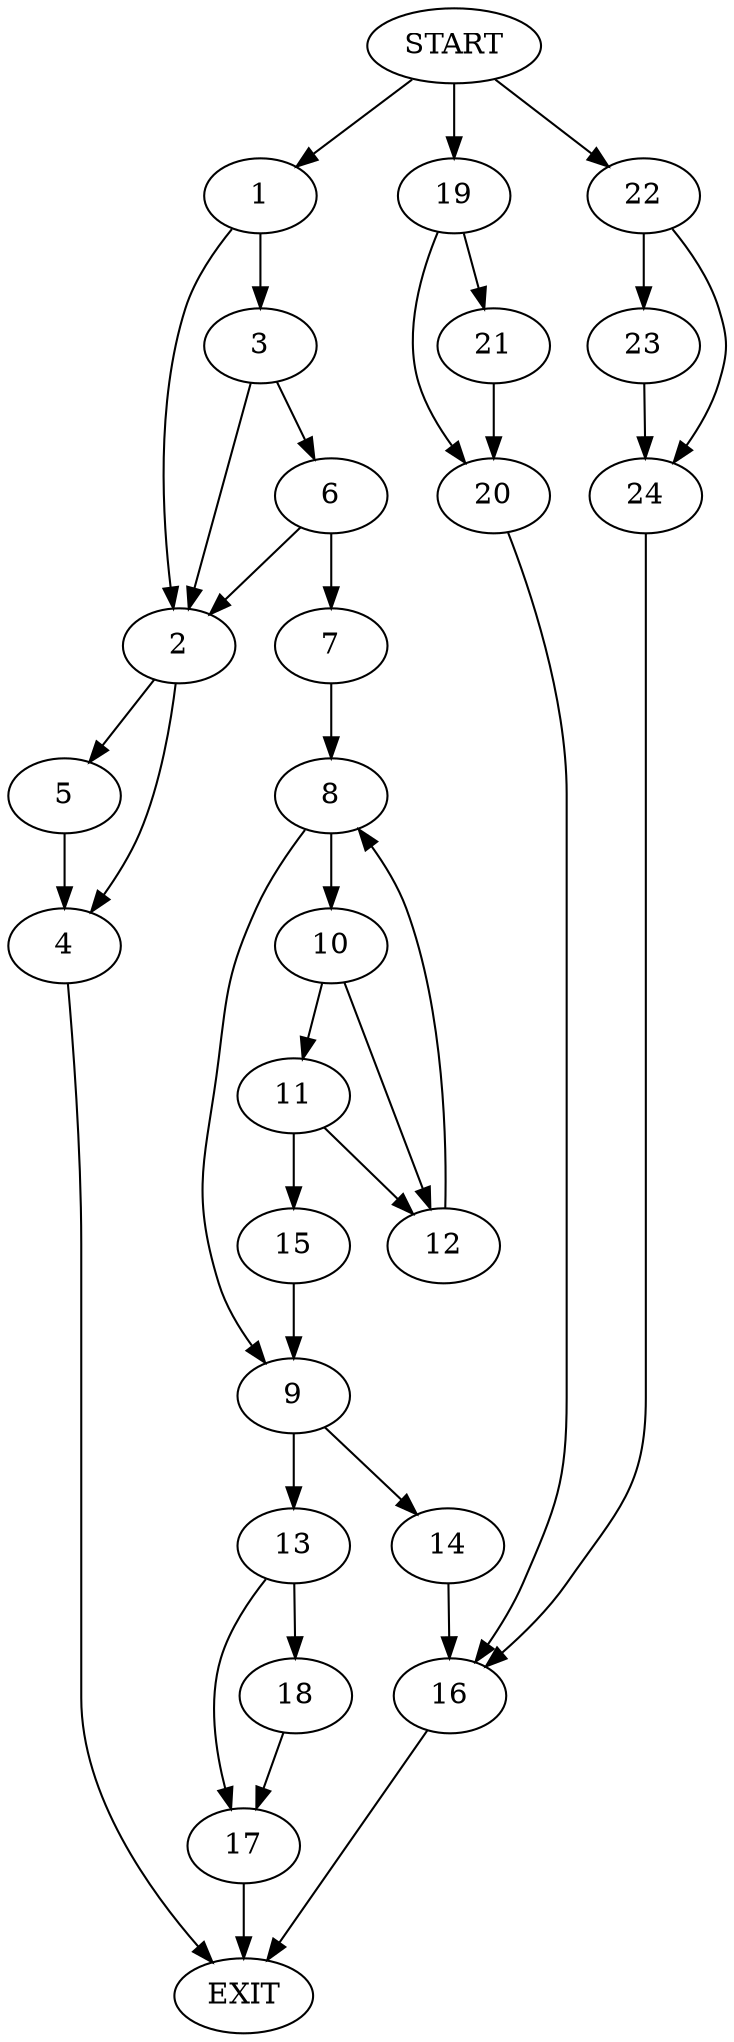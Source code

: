 digraph {
0 [label="START"]
25 [label="EXIT"]
0 -> 1
1 -> 2
1 -> 3
2 -> 4
2 -> 5
3 -> 2
3 -> 6
6 -> 2
6 -> 7
7 -> 8
4 -> 25
5 -> 4
8 -> 9
8 -> 10
10 -> 11
10 -> 12
9 -> 13
9 -> 14
11 -> 12
11 -> 15
12 -> 8
15 -> 9
14 -> 16
13 -> 17
13 -> 18
18 -> 17
17 -> 25
16 -> 25
0 -> 19
19 -> 20
19 -> 21
20 -> 16
21 -> 20
0 -> 22
22 -> 23
22 -> 24
23 -> 24
24 -> 16
}
